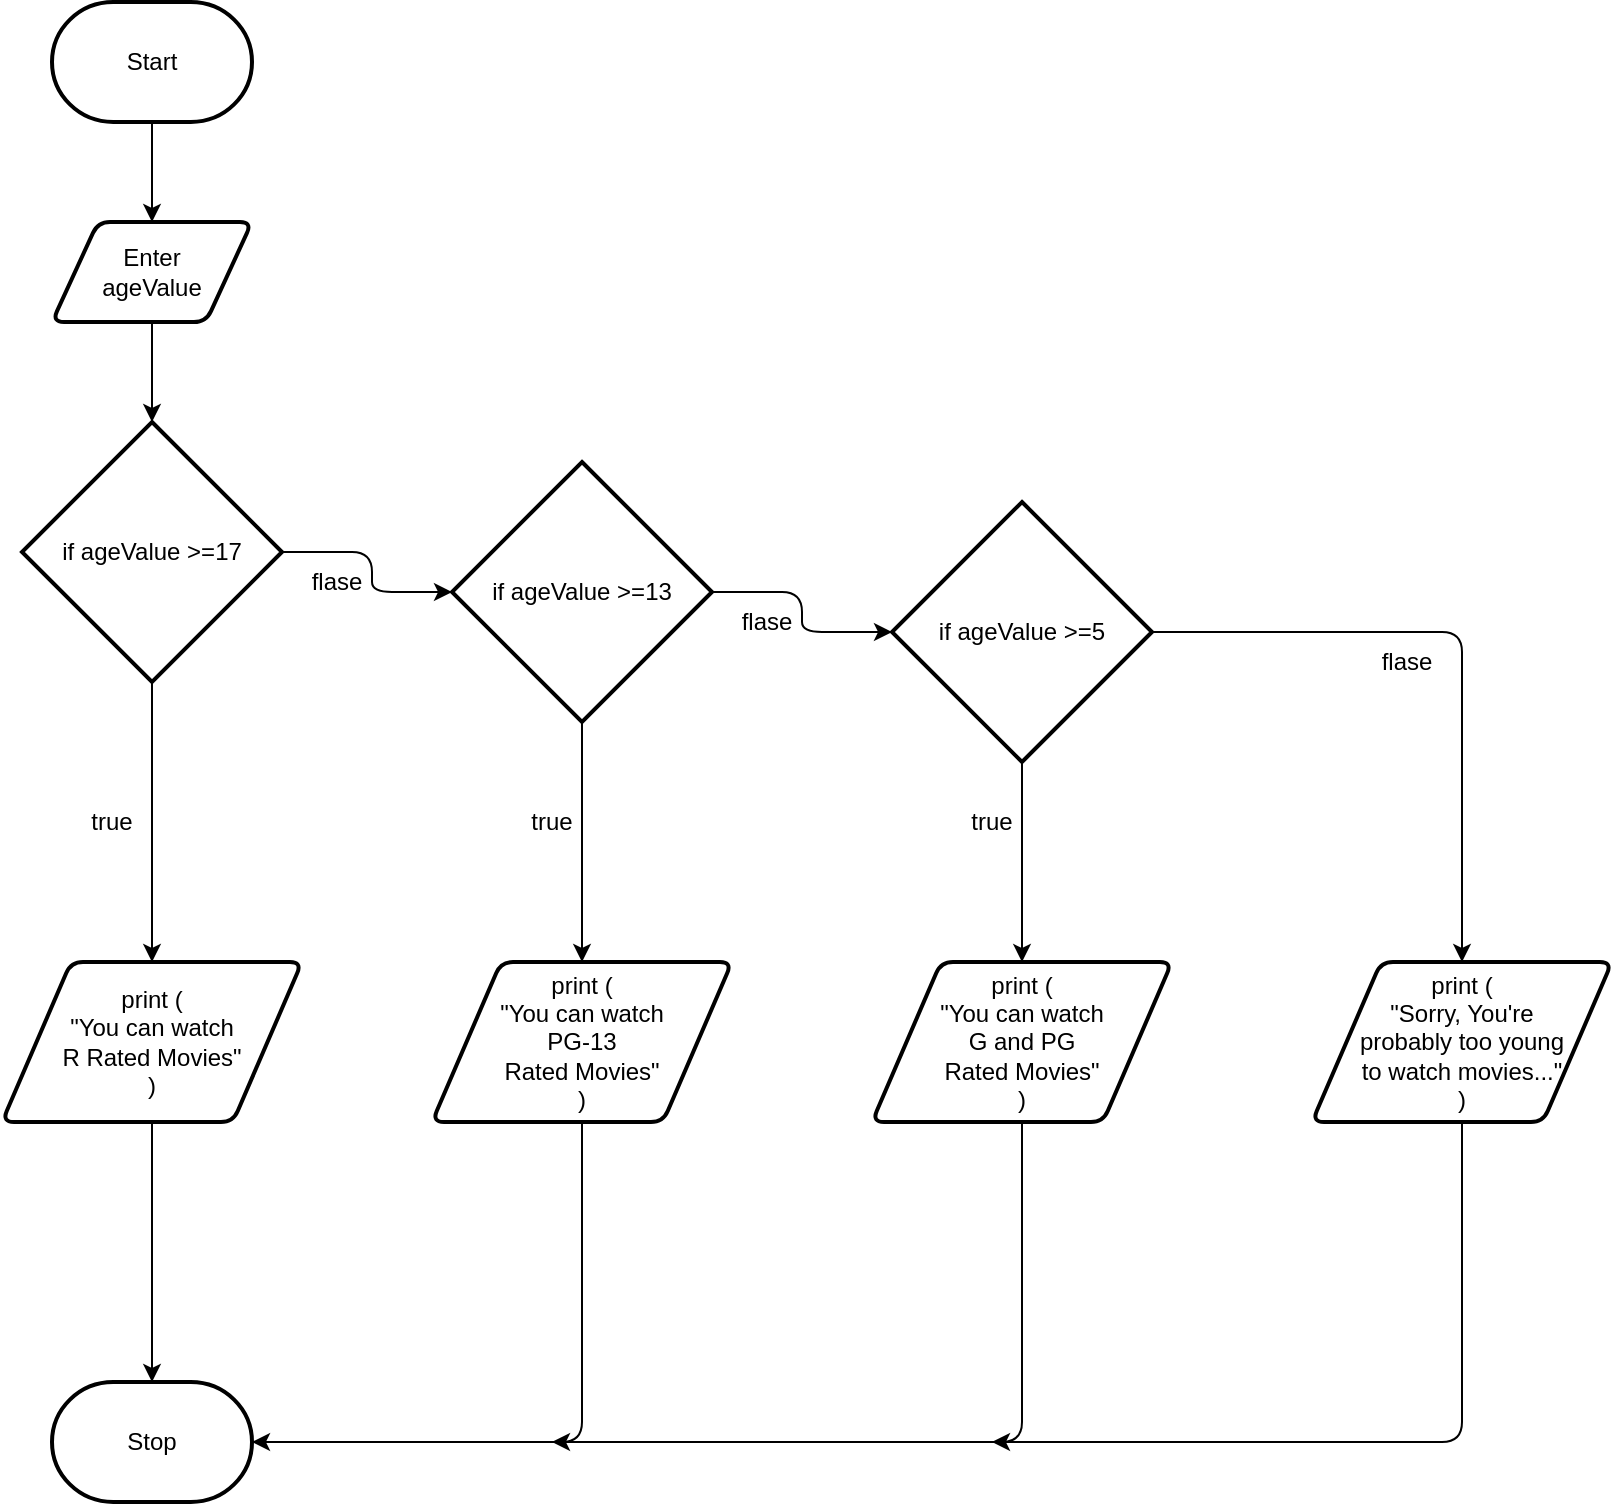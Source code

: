 <mxfile>
    <diagram id="GInHtZuMB5CcCfA9ihm7" name="Page-1">
        <mxGraphModel dx="900" dy="703" grid="1" gridSize="10" guides="1" tooltips="1" connect="1" arrows="1" fold="1" page="1" pageScale="1" pageWidth="850" pageHeight="1100" math="0" shadow="0">
            <root>
                <mxCell id="0"/>
                <mxCell id="1" parent="0"/>
                <mxCell id="13" value="" style="edgeStyle=none;html=1;" edge="1" parent="1" source="10" target="11">
                    <mxGeometry relative="1" as="geometry"/>
                </mxCell>
                <mxCell id="10" value="Start" style="strokeWidth=2;html=1;shape=mxgraph.flowchart.terminator;whiteSpace=wrap;" vertex="1" parent="1">
                    <mxGeometry x="110" y="90" width="100" height="60" as="geometry"/>
                </mxCell>
                <mxCell id="17" value="" style="edgeStyle=none;html=1;" edge="1" parent="1" source="11" target="15">
                    <mxGeometry relative="1" as="geometry"/>
                </mxCell>
                <mxCell id="11" value="Enter &lt;br&gt;ageValue" style="shape=parallelogram;html=1;strokeWidth=2;perimeter=parallelogramPerimeter;whiteSpace=wrap;rounded=1;arcSize=12;size=0.23;" vertex="1" parent="1">
                    <mxGeometry x="110" y="200" width="100" height="50" as="geometry"/>
                </mxCell>
                <mxCell id="20" value="" style="edgeStyle=none;html=1;fontSize=12;" edge="1" parent="1" source="15" target="19">
                    <mxGeometry relative="1" as="geometry"/>
                </mxCell>
                <mxCell id="24" value="" style="edgeStyle=none;html=1;fontSize=12;entryX=0;entryY=0.5;entryDx=0;entryDy=0;entryPerimeter=0;" edge="1" parent="1" source="15" target="23">
                    <mxGeometry relative="1" as="geometry">
                        <Array as="points">
                            <mxPoint x="270" y="365"/>
                            <mxPoint x="270" y="385"/>
                        </Array>
                    </mxGeometry>
                </mxCell>
                <mxCell id="15" value="if ageValue &amp;gt;=17" style="strokeWidth=2;html=1;shape=mxgraph.flowchart.decision;whiteSpace=wrap;" vertex="1" parent="1">
                    <mxGeometry x="95" y="300" width="130" height="130" as="geometry"/>
                </mxCell>
                <mxCell id="50" style="edgeStyle=none;html=1;exitX=0.5;exitY=1;exitDx=0;exitDy=0;fontSize=12;" edge="1" parent="1" source="19" target="21">
                    <mxGeometry relative="1" as="geometry"/>
                </mxCell>
                <mxCell id="19" value="&lt;span style=&quot;font-size: 12px&quot;&gt;print (&lt;br&gt;&quot;You can watch&lt;br&gt;R Rated Movies&quot;&lt;br&gt;)&lt;br&gt;&lt;/span&gt;" style="shape=parallelogram;html=1;strokeWidth=2;perimeter=parallelogramPerimeter;whiteSpace=wrap;rounded=1;arcSize=12;size=0.23;fontSize=9;" vertex="1" parent="1">
                    <mxGeometry x="85" y="570" width="150" height="80" as="geometry"/>
                </mxCell>
                <mxCell id="21" value="Stop" style="strokeWidth=2;html=1;shape=mxgraph.flowchart.terminator;whiteSpace=wrap;fontSize=12;" vertex="1" parent="1">
                    <mxGeometry x="110" y="780" width="100" height="60" as="geometry"/>
                </mxCell>
                <mxCell id="32" style="edgeStyle=none;html=1;exitX=0.5;exitY=1;exitDx=0;exitDy=0;exitPerimeter=0;entryX=0.5;entryY=0;entryDx=0;entryDy=0;fontSize=12;" edge="1" parent="1" source="23" target="29">
                    <mxGeometry relative="1" as="geometry"/>
                </mxCell>
                <mxCell id="23" value="if ageValue &amp;gt;=13" style="strokeWidth=2;html=1;shape=mxgraph.flowchart.decision;whiteSpace=wrap;" vertex="1" parent="1">
                    <mxGeometry x="310" y="320" width="130" height="130" as="geometry"/>
                </mxCell>
                <mxCell id="27" value="flase" style="text;html=1;strokeColor=none;fillColor=none;align=center;verticalAlign=middle;whiteSpace=wrap;rounded=0;fontSize=12;" vertex="1" parent="1">
                    <mxGeometry x="235" y="370" width="35" height="20" as="geometry"/>
                </mxCell>
                <mxCell id="51" style="edgeStyle=none;html=1;exitX=0.5;exitY=1;exitDx=0;exitDy=0;fontSize=12;entryX=1;entryY=0.5;entryDx=0;entryDy=0;entryPerimeter=0;" edge="1" parent="1" source="29" target="21">
                    <mxGeometry relative="1" as="geometry">
                        <mxPoint x="375.714" y="820" as="targetPoint"/>
                        <Array as="points">
                            <mxPoint x="375" y="810"/>
                        </Array>
                    </mxGeometry>
                </mxCell>
                <mxCell id="29" value="&lt;span style=&quot;font-size: 12px&quot;&gt;print (&lt;br&gt;&quot;You can watch&lt;br&gt;PG-13 &lt;br&gt;Rated Movies&quot;&lt;br&gt;)&lt;br&gt;&lt;/span&gt;" style="shape=parallelogram;html=1;strokeWidth=2;perimeter=parallelogramPerimeter;whiteSpace=wrap;rounded=1;arcSize=12;size=0.23;fontSize=9;" vertex="1" parent="1">
                    <mxGeometry x="300" y="570" width="150" height="80" as="geometry"/>
                </mxCell>
                <mxCell id="37" value="" style="edgeStyle=none;html=1;fontSize=12;" edge="1" parent="1" source="33" target="36">
                    <mxGeometry relative="1" as="geometry"/>
                </mxCell>
                <mxCell id="47" style="edgeStyle=none;html=1;exitX=1;exitY=0.5;exitDx=0;exitDy=0;exitPerimeter=0;fontSize=12;entryX=0.5;entryY=0;entryDx=0;entryDy=0;" edge="1" parent="1" source="33" target="41">
                    <mxGeometry relative="1" as="geometry">
                        <mxPoint x="820" y="405.571" as="targetPoint"/>
                        <Array as="points">
                            <mxPoint x="815" y="405"/>
                        </Array>
                    </mxGeometry>
                </mxCell>
                <mxCell id="33" value="if ageValue &amp;gt;=5" style="strokeWidth=2;html=1;shape=mxgraph.flowchart.decision;whiteSpace=wrap;" vertex="1" parent="1">
                    <mxGeometry x="530" y="340" width="130" height="130" as="geometry"/>
                </mxCell>
                <mxCell id="34" value="" style="edgeStyle=none;html=1;fontSize=12;entryX=0;entryY=0.5;entryDx=0;entryDy=0;entryPerimeter=0;exitX=1;exitY=0.5;exitDx=0;exitDy=0;exitPerimeter=0;" edge="1" parent="1" source="23" target="33">
                    <mxGeometry relative="1" as="geometry">
                        <mxPoint x="440" y="390" as="sourcePoint"/>
                        <mxPoint x="525" y="410" as="targetPoint"/>
                        <Array as="points">
                            <mxPoint x="485" y="385"/>
                            <mxPoint x="485" y="405"/>
                        </Array>
                    </mxGeometry>
                </mxCell>
                <mxCell id="35" value="flase" style="text;html=1;strokeColor=none;fillColor=none;align=center;verticalAlign=middle;whiteSpace=wrap;rounded=0;fontSize=12;" vertex="1" parent="1">
                    <mxGeometry x="450" y="390" width="35" height="20" as="geometry"/>
                </mxCell>
                <mxCell id="52" style="edgeStyle=none;html=1;exitX=0.5;exitY=1;exitDx=0;exitDy=0;fontSize=12;" edge="1" parent="1" source="36">
                    <mxGeometry relative="1" as="geometry">
                        <mxPoint x="360" y="810" as="targetPoint"/>
                        <Array as="points">
                            <mxPoint x="595" y="810"/>
                        </Array>
                    </mxGeometry>
                </mxCell>
                <mxCell id="36" value="&lt;span style=&quot;font-size: 12px&quot;&gt;print (&lt;br&gt;&quot;You can watch&lt;br&gt;G and PG &lt;br&gt;Rated Movies&quot;&lt;br&gt;)&lt;br&gt;&lt;/span&gt;" style="shape=parallelogram;html=1;strokeWidth=2;perimeter=parallelogramPerimeter;whiteSpace=wrap;rounded=1;arcSize=12;size=0.23;fontSize=9;" vertex="1" parent="1">
                    <mxGeometry x="520" y="570" width="150" height="80" as="geometry"/>
                </mxCell>
                <mxCell id="53" style="edgeStyle=none;html=1;exitX=0.5;exitY=1;exitDx=0;exitDy=0;fontSize=12;" edge="1" parent="1" source="41">
                    <mxGeometry relative="1" as="geometry">
                        <mxPoint x="580" y="810" as="targetPoint"/>
                        <Array as="points">
                            <mxPoint x="815" y="810"/>
                        </Array>
                    </mxGeometry>
                </mxCell>
                <mxCell id="41" value="&lt;span style=&quot;font-size: 12px&quot;&gt;print (&lt;br&gt;&quot;Sorry, You're&lt;br&gt;probably too young&lt;br&gt;to watch movies...&quot;&lt;br&gt;)&lt;br&gt;&lt;/span&gt;" style="shape=parallelogram;html=1;strokeWidth=2;perimeter=parallelogramPerimeter;whiteSpace=wrap;rounded=1;arcSize=12;size=0.23;fontSize=9;" vertex="1" parent="1">
                    <mxGeometry x="740" y="570" width="150" height="80" as="geometry"/>
                </mxCell>
                <mxCell id="44" value="true" style="text;html=1;strokeColor=none;fillColor=none;align=center;verticalAlign=middle;whiteSpace=wrap;rounded=0;fontSize=12;" vertex="1" parent="1">
                    <mxGeometry x="560" y="490" width="40" height="20" as="geometry"/>
                </mxCell>
                <mxCell id="45" value="true" style="text;html=1;strokeColor=none;fillColor=none;align=center;verticalAlign=middle;whiteSpace=wrap;rounded=0;fontSize=12;" vertex="1" parent="1">
                    <mxGeometry x="120" y="490" width="40" height="20" as="geometry"/>
                </mxCell>
                <mxCell id="46" value="true" style="text;html=1;strokeColor=none;fillColor=none;align=center;verticalAlign=middle;whiteSpace=wrap;rounded=0;fontSize=12;" vertex="1" parent="1">
                    <mxGeometry x="340" y="490" width="40" height="20" as="geometry"/>
                </mxCell>
                <mxCell id="49" value="flase" style="text;html=1;strokeColor=none;fillColor=none;align=center;verticalAlign=middle;whiteSpace=wrap;rounded=0;fontSize=12;" vertex="1" parent="1">
                    <mxGeometry x="770" y="410" width="35" height="20" as="geometry"/>
                </mxCell>
            </root>
        </mxGraphModel>
    </diagram>
</mxfile>